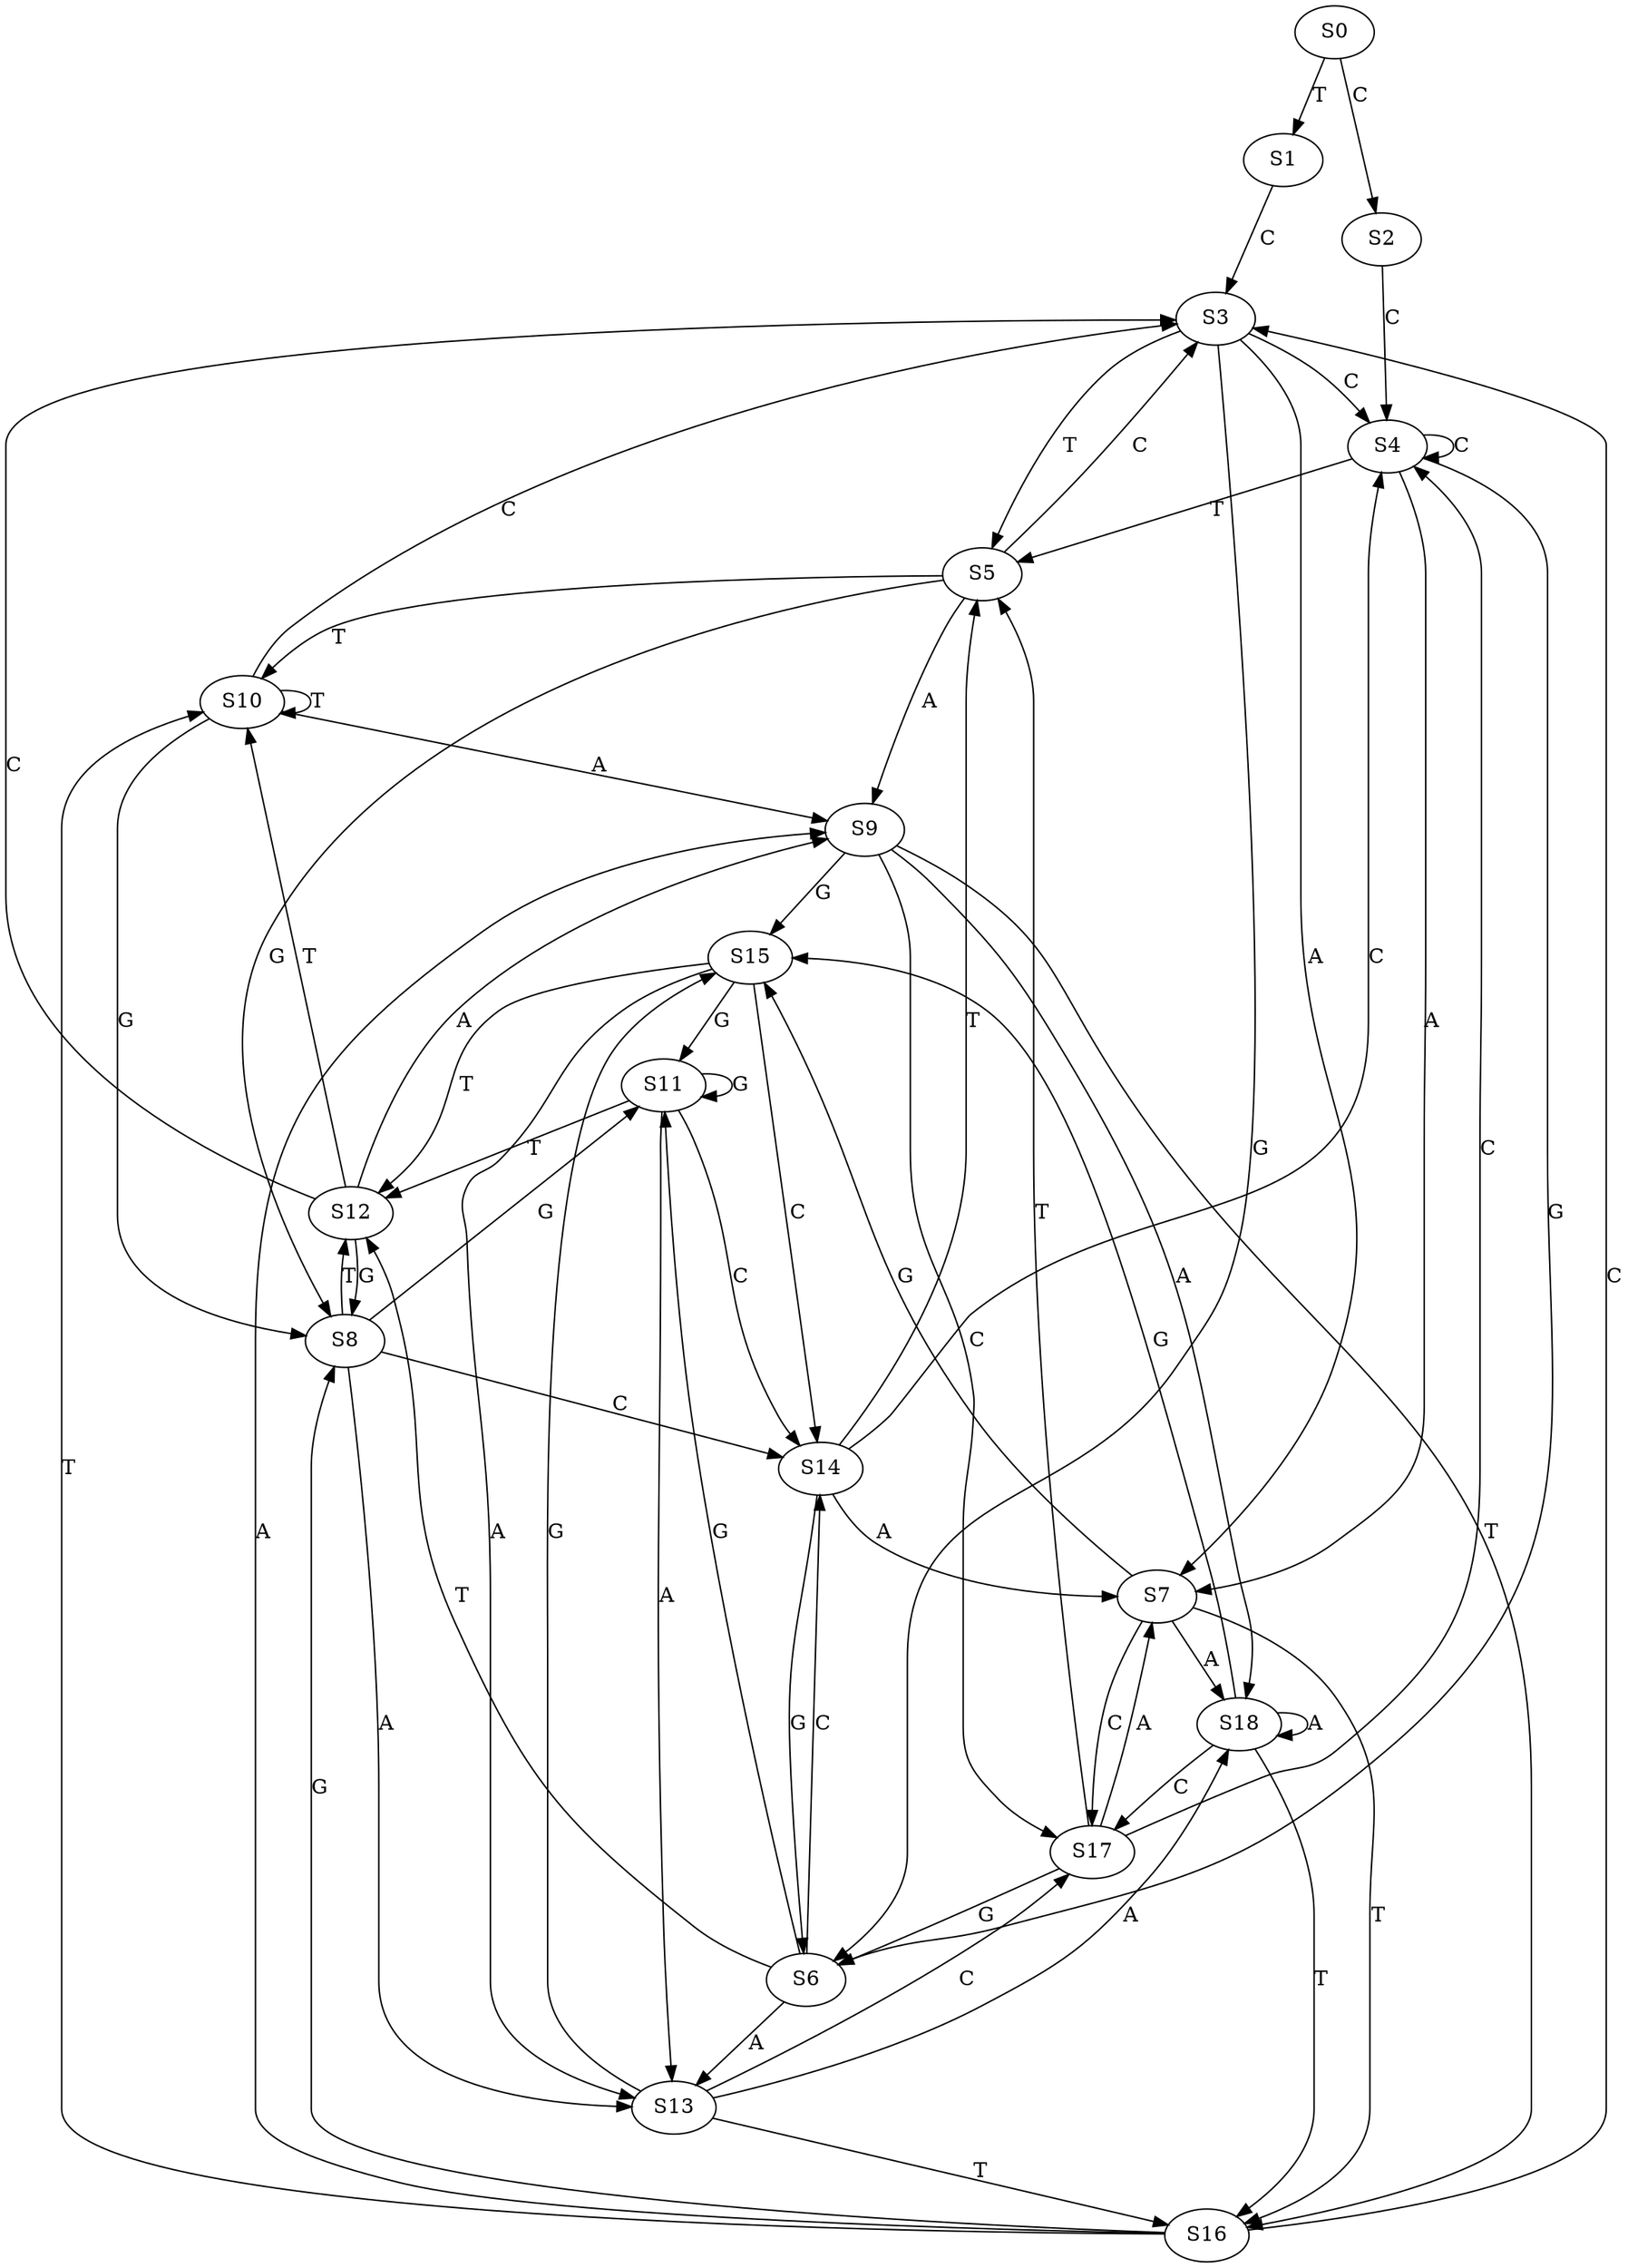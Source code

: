 strict digraph  {
	S0 -> S1 [ label = T ];
	S0 -> S2 [ label = C ];
	S1 -> S3 [ label = C ];
	S2 -> S4 [ label = C ];
	S3 -> S5 [ label = T ];
	S3 -> S6 [ label = G ];
	S3 -> S4 [ label = C ];
	S3 -> S7 [ label = A ];
	S4 -> S6 [ label = G ];
	S4 -> S4 [ label = C ];
	S4 -> S7 [ label = A ];
	S4 -> S5 [ label = T ];
	S5 -> S8 [ label = G ];
	S5 -> S3 [ label = C ];
	S5 -> S9 [ label = A ];
	S5 -> S10 [ label = T ];
	S6 -> S11 [ label = G ];
	S6 -> S12 [ label = T ];
	S6 -> S13 [ label = A ];
	S6 -> S14 [ label = C ];
	S7 -> S15 [ label = G ];
	S7 -> S16 [ label = T ];
	S7 -> S17 [ label = C ];
	S7 -> S18 [ label = A ];
	S8 -> S13 [ label = A ];
	S8 -> S12 [ label = T ];
	S8 -> S14 [ label = C ];
	S8 -> S11 [ label = G ];
	S9 -> S15 [ label = G ];
	S9 -> S16 [ label = T ];
	S9 -> S18 [ label = A ];
	S9 -> S17 [ label = C ];
	S10 -> S3 [ label = C ];
	S10 -> S8 [ label = G ];
	S10 -> S10 [ label = T ];
	S10 -> S9 [ label = A ];
	S11 -> S13 [ label = A ];
	S11 -> S12 [ label = T ];
	S11 -> S11 [ label = G ];
	S11 -> S14 [ label = C ];
	S12 -> S9 [ label = A ];
	S12 -> S3 [ label = C ];
	S12 -> S8 [ label = G ];
	S12 -> S10 [ label = T ];
	S13 -> S15 [ label = G ];
	S13 -> S18 [ label = A ];
	S13 -> S17 [ label = C ];
	S13 -> S16 [ label = T ];
	S14 -> S4 [ label = C ];
	S14 -> S5 [ label = T ];
	S14 -> S6 [ label = G ];
	S14 -> S7 [ label = A ];
	S15 -> S12 [ label = T ];
	S15 -> S11 [ label = G ];
	S15 -> S13 [ label = A ];
	S15 -> S14 [ label = C ];
	S16 -> S9 [ label = A ];
	S16 -> S3 [ label = C ];
	S16 -> S10 [ label = T ];
	S16 -> S8 [ label = G ];
	S17 -> S7 [ label = A ];
	S17 -> S5 [ label = T ];
	S17 -> S4 [ label = C ];
	S17 -> S6 [ label = G ];
	S18 -> S16 [ label = T ];
	S18 -> S17 [ label = C ];
	S18 -> S15 [ label = G ];
	S18 -> S18 [ label = A ];
}
